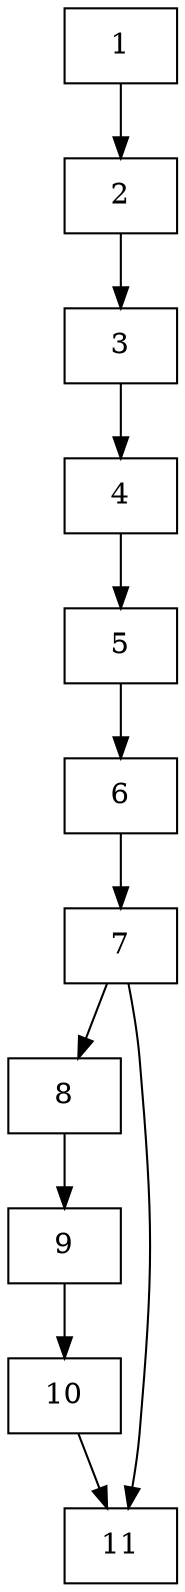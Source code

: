 digraph{
    ratio=auto;
    node[shape = box]
    1 -> 2 -> 3 -> 4 -> 5 -> 6 -> 7 -> 8 -> 9 -> 10 -> 11
    7 -> 11
}